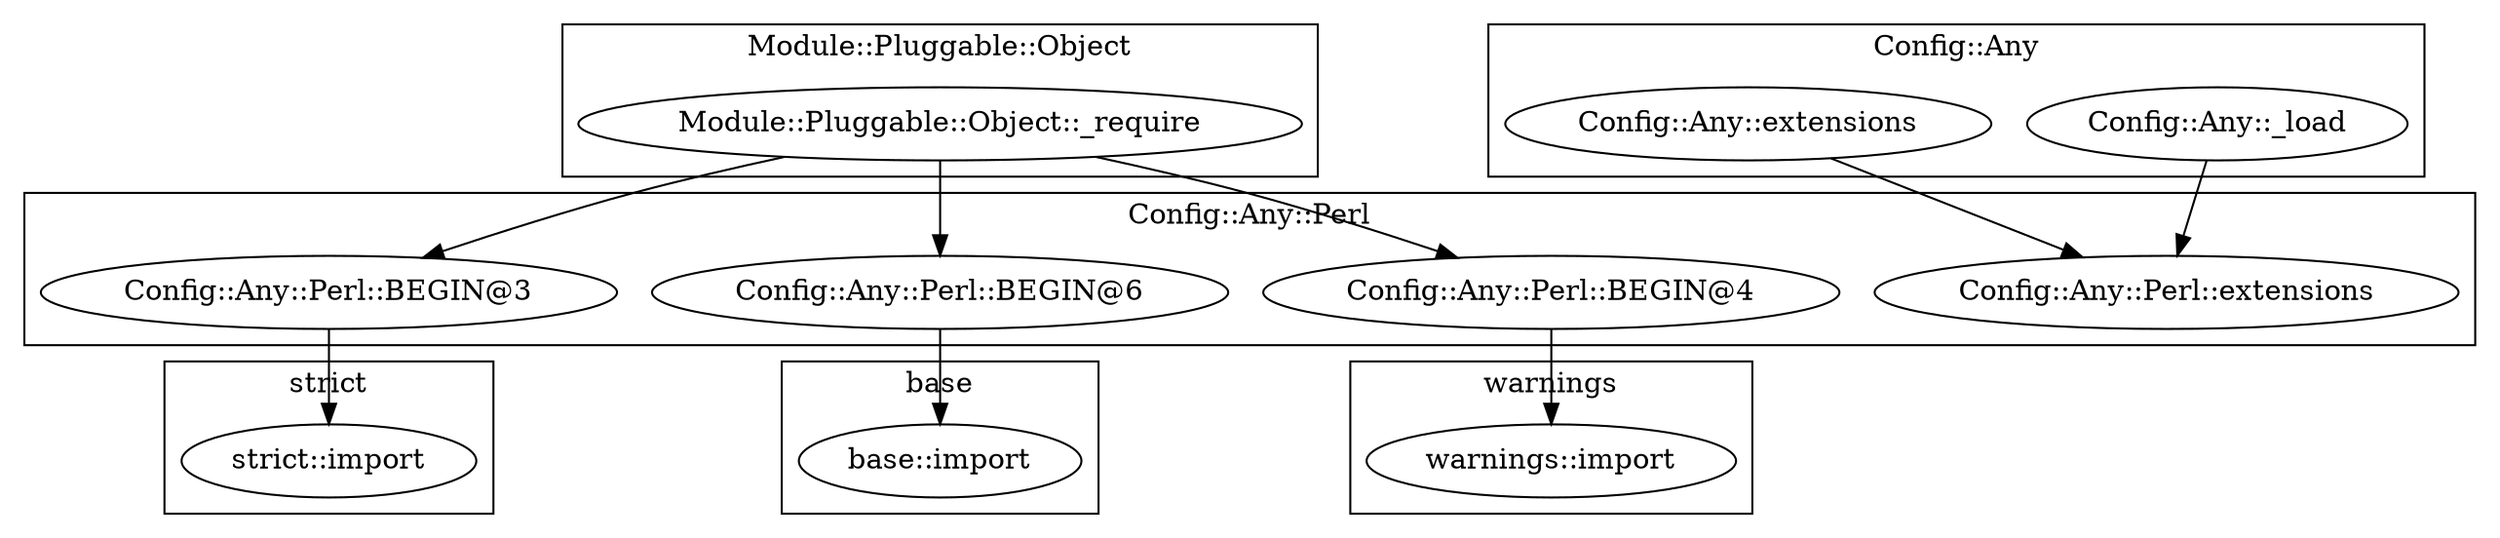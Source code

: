 digraph {
graph [overlap=false]
subgraph cluster_warnings {
	label="warnings";
	"warnings::import";
}
subgraph cluster_base {
	label="base";
	"base::import";
}
subgraph cluster_Config_Any_Perl {
	label="Config::Any::Perl";
	"Config::Any::Perl::extensions";
	"Config::Any::Perl::BEGIN@3";
	"Config::Any::Perl::BEGIN@6";
	"Config::Any::Perl::BEGIN@4";
}
subgraph cluster_Module_Pluggable_Object {
	label="Module::Pluggable::Object";
	"Module::Pluggable::Object::_require";
}
subgraph cluster_Config_Any {
	label="Config::Any";
	"Config::Any::_load";
	"Config::Any::extensions";
}
subgraph cluster_strict {
	label="strict";
	"strict::import";
}
"Module::Pluggable::Object::_require" -> "Config::Any::Perl::BEGIN@4";
"Config::Any::Perl::BEGIN@3" -> "strict::import";
"Config::Any::Perl::BEGIN@6" -> "base::import";
"Config::Any::Perl::BEGIN@4" -> "warnings::import";
"Module::Pluggable::Object::_require" -> "Config::Any::Perl::BEGIN@3";
"Module::Pluggable::Object::_require" -> "Config::Any::Perl::BEGIN@6";
"Config::Any::_load" -> "Config::Any::Perl::extensions";
"Config::Any::extensions" -> "Config::Any::Perl::extensions";
}
